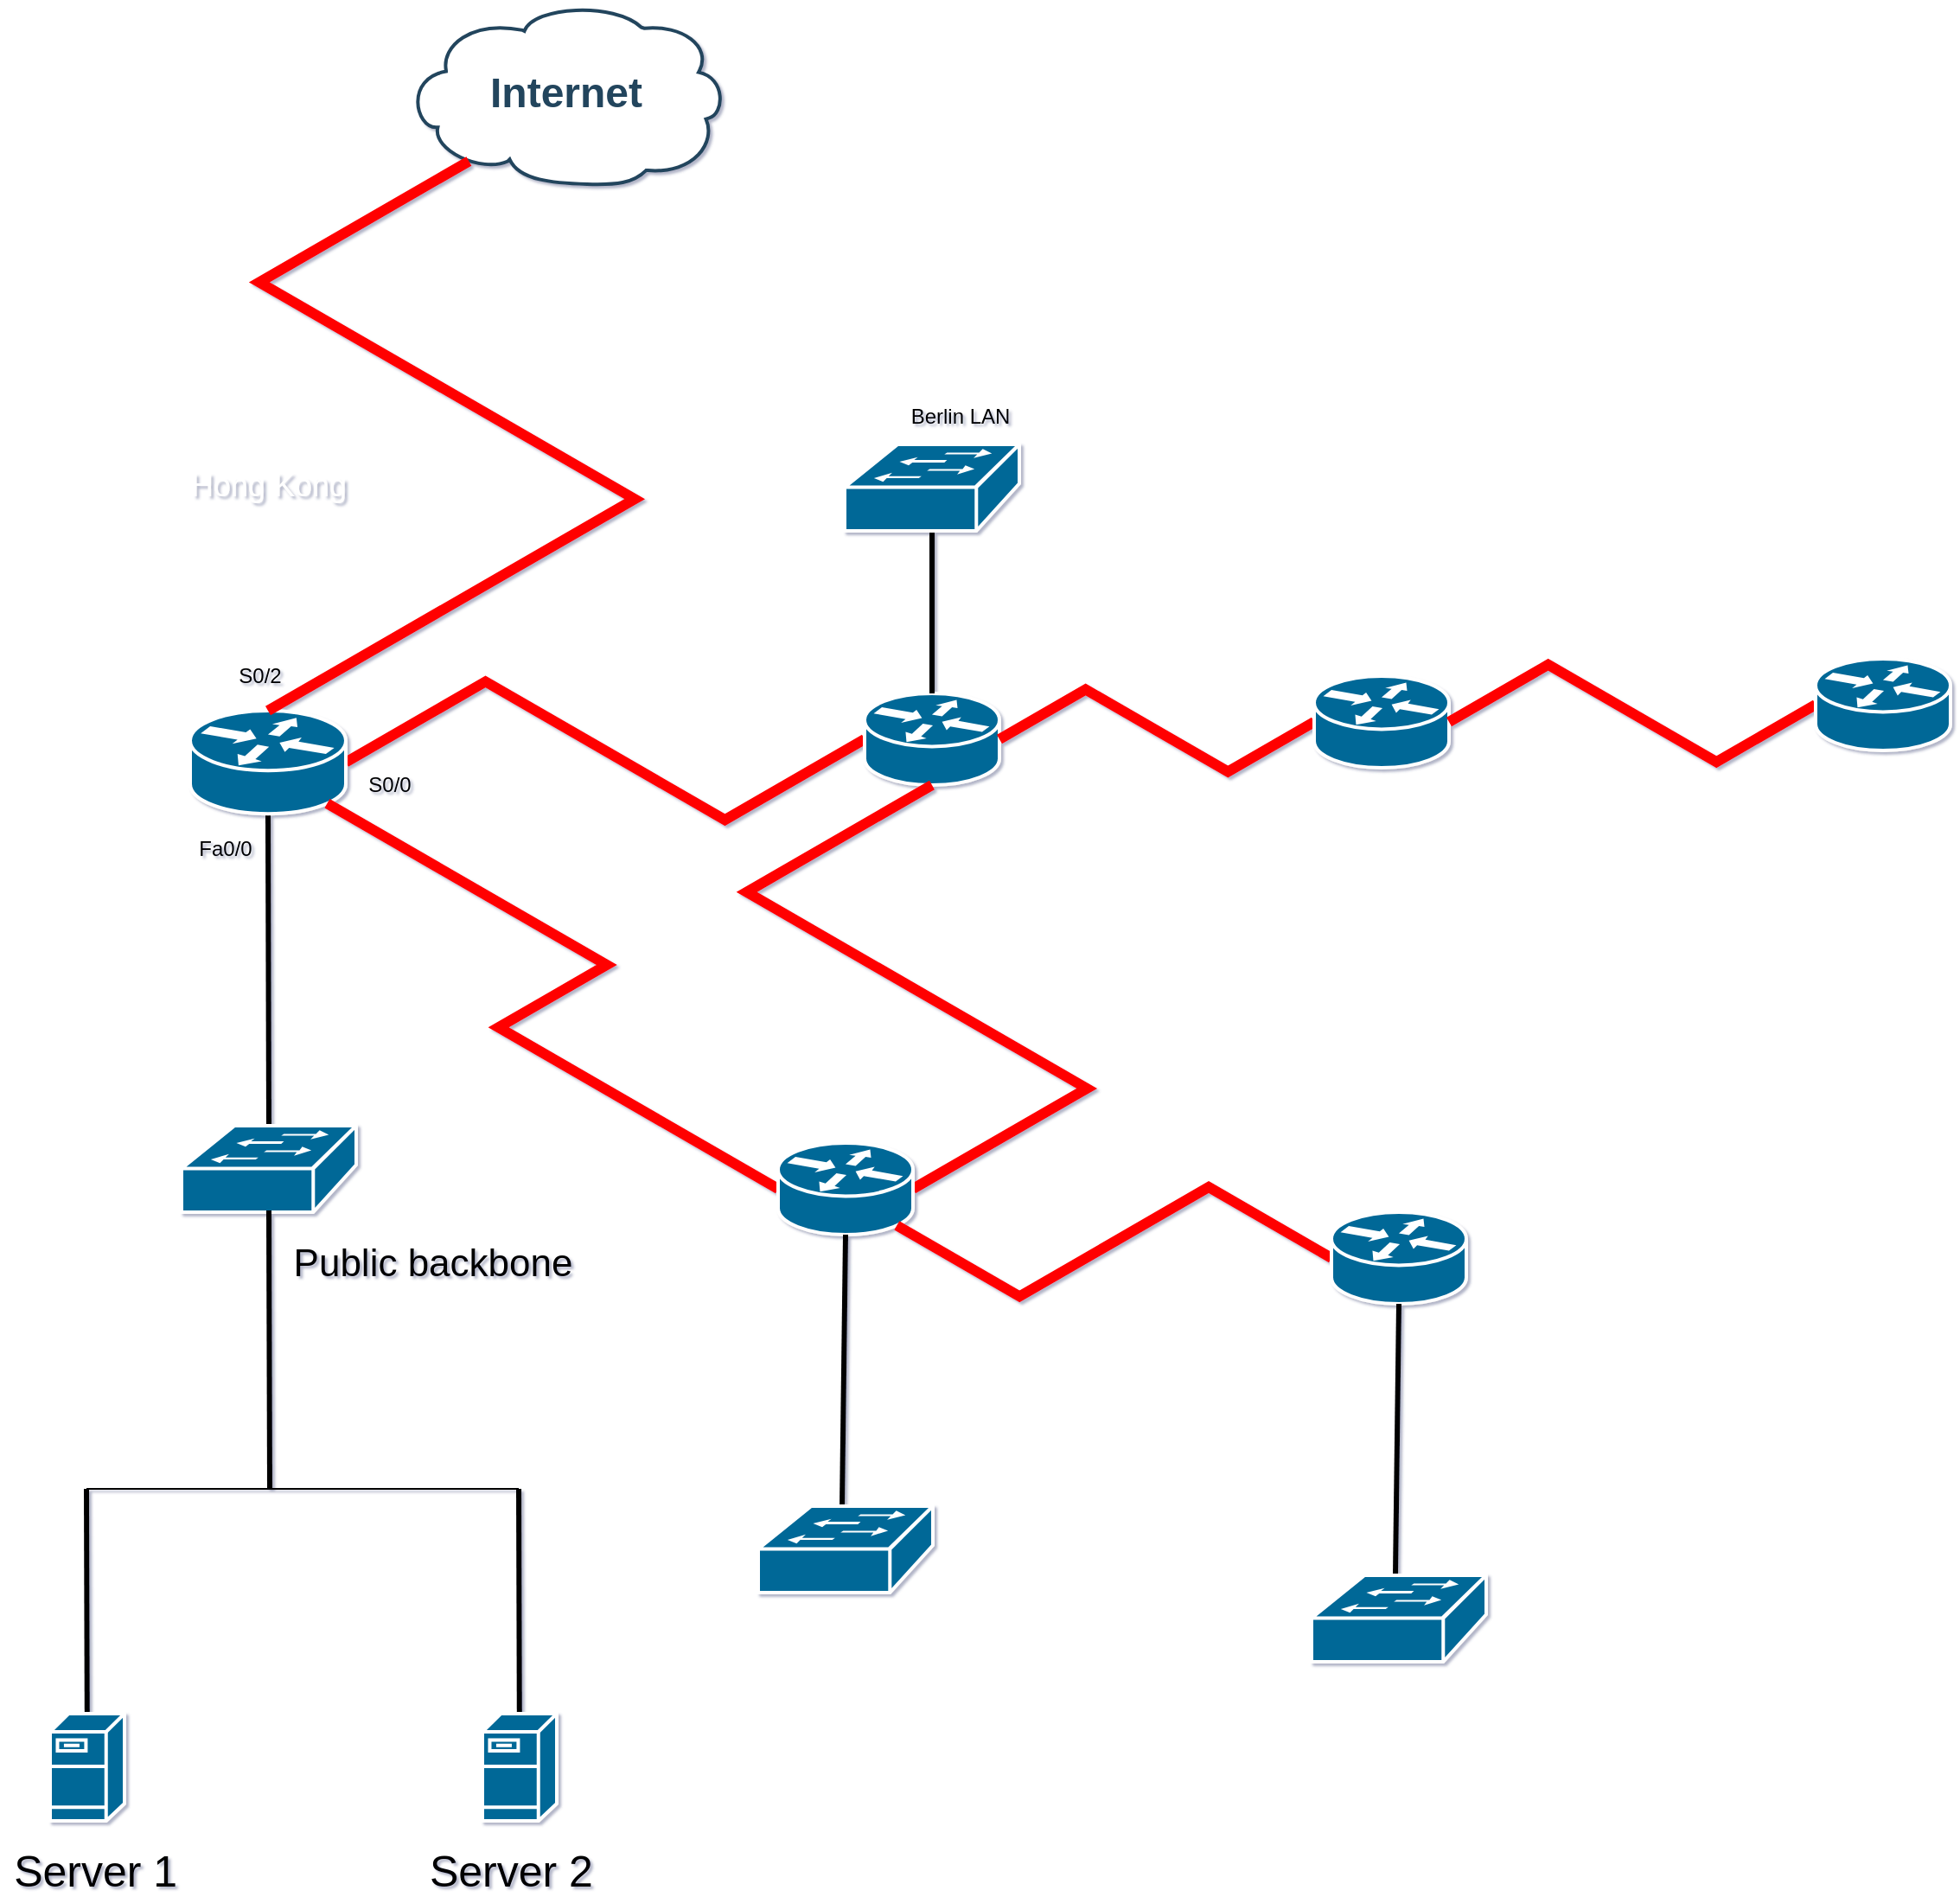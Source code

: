 <mxfile version="15.0.6" type="github">
  <diagram id="6a731a19-8d31-9384-78a2-239565b7b9f0" name="Page-1">
    <mxGraphModel dx="1368" dy="932" grid="1" gridSize="10" guides="1" tooltips="1" connect="1" arrows="1" fold="1" page="1" pageScale="1" pageWidth="827" pageHeight="1169" background="#FFFFFF" math="0" shadow="1">
      <root>
        <mxCell id="0" />
        <mxCell id="1" parent="0" />
        <mxCell id="2109" value="Internet" style="shape=mxgraph.cisco.storage.cloud;html=1;dashed=0;strokeColor=#23445D;fillColor=#ffffff;strokeWidth=2;fontFamily=Helvetica;fontSize=24;fontColor=#23445D;align=center;fontStyle=1;" parent="1" vertex="1">
          <mxGeometry x="-506" y="320" width="186" height="106" as="geometry" />
        </mxCell>
        <mxCell id="c4lGojqJKpCKbWzkQoi--2260" style="edgeStyle=isometricEdgeStyle;orthogonalLoop=1;jettySize=auto;html=1;exitX=1;exitY=0.5;exitDx=0;exitDy=0;exitPerimeter=0;entryX=0;entryY=0.5;entryDx=0;entryDy=0;entryPerimeter=0;fillColor=#e51400;rounded=0;strokeWidth=6;endArrow=none;endFill=0;strokeColor=#FF0000;" parent="1" source="c4lGojqJKpCKbWzkQoi--2258" target="c4lGojqJKpCKbWzkQoi--2259" edge="1">
          <mxGeometry relative="1" as="geometry" />
        </mxCell>
        <mxCell id="c4lGojqJKpCKbWzkQoi--2262" style="edgeStyle=none;rounded=0;orthogonalLoop=1;jettySize=auto;html=1;exitX=0.5;exitY=1;exitDx=0;exitDy=0;exitPerimeter=0;entryX=0.5;entryY=0;entryDx=0;entryDy=0;entryPerimeter=0;endArrow=none;endFill=0;strokeWidth=3;" parent="1" source="c4lGojqJKpCKbWzkQoi--2258" target="c4lGojqJKpCKbWzkQoi--2261" edge="1">
          <mxGeometry relative="1" as="geometry" />
        </mxCell>
        <mxCell id="c4lGojqJKpCKbWzkQoi--2258" value="&lt;br&gt;" style="shape=mxgraph.cisco.routers.router;html=1;pointerEvents=1;dashed=0;fillColor=#036897;strokeColor=#ffffff;strokeWidth=2;verticalLabelPosition=bottom;verticalAlign=top;align=center;outlineConnect=0;" parent="1" vertex="1">
          <mxGeometry x="-630" y="730" width="90" height="59.62" as="geometry" />
        </mxCell>
        <mxCell id="c4lGojqJKpCKbWzkQoi--2259" value="" style="shape=mxgraph.cisco.routers.router;html=1;pointerEvents=1;dashed=0;fillColor=#036897;strokeColor=#ffffff;strokeWidth=2;verticalLabelPosition=bottom;verticalAlign=top;align=center;outlineConnect=0;" parent="1" vertex="1">
          <mxGeometry x="-240" y="720" width="78" height="53" as="geometry" />
        </mxCell>
        <mxCell id="c4lGojqJKpCKbWzkQoi--2261" value="" style="shape=mxgraph.cisco.switches.workgroup_switch;html=1;pointerEvents=1;dashed=0;fillColor=#036897;strokeColor=#ffffff;strokeWidth=2;verticalLabelPosition=bottom;verticalAlign=top;align=center;outlineConnect=0;" parent="1" vertex="1">
          <mxGeometry x="-635" y="970" width="101" height="50" as="geometry" />
        </mxCell>
        <mxCell id="c4lGojqJKpCKbWzkQoi--2263" value="&lt;font style=&quot;font-size: 18px&quot;&gt;Hong Kong&lt;/font&gt;" style="text;html=1;align=center;verticalAlign=middle;resizable=0;points=[];autosize=1;strokeColor=none;fillColor=none;fontColor=#FFFFFF;" parent="1" vertex="1">
          <mxGeometry x="-640" y="590" width="110" height="20" as="geometry" />
        </mxCell>
        <mxCell id="c4lGojqJKpCKbWzkQoi--2264" value="&lt;font color=&quot;#000000&quot;&gt;S0/0&lt;/font&gt;" style="text;html=1;align=center;verticalAlign=middle;resizable=0;points=[];autosize=1;strokeColor=none;fillColor=none;fontColor=#FFFFFF;" parent="1" vertex="1">
          <mxGeometry x="-535" y="763" width="40" height="20" as="geometry" />
        </mxCell>
        <mxCell id="c4lGojqJKpCKbWzkQoi--2265" value="&lt;font color=&quot;#000000&quot;&gt;Fa0/0&lt;br&gt;&lt;/font&gt;" style="text;html=1;align=center;verticalAlign=middle;resizable=0;points=[];autosize=1;strokeColor=none;fillColor=none;fontColor=#FFFFFF;" parent="1" vertex="1">
          <mxGeometry x="-635" y="800" width="50" height="20" as="geometry" />
        </mxCell>
        <mxCell id="c4lGojqJKpCKbWzkQoi--2276" style="edgeStyle=isometricEdgeStyle;orthogonalLoop=1;jettySize=auto;html=1;entryX=0.2;entryY=0.87;entryDx=0;entryDy=0;entryPerimeter=0;fillColor=#e51400;rounded=0;strokeWidth=6;endArrow=none;endFill=0;strokeColor=#FF0000;exitX=0.5;exitY=0;exitDx=0;exitDy=0;exitPerimeter=0;" parent="1" source="c4lGojqJKpCKbWzkQoi--2258" target="2109" edge="1">
          <mxGeometry relative="1" as="geometry">
            <mxPoint x="-660" y="558.36" as="sourcePoint" />
            <mxPoint x="-400" y="555.05" as="targetPoint" />
            <Array as="points">
              <mxPoint x="-490" y="540" />
              <mxPoint x="-620" y="600" />
            </Array>
          </mxGeometry>
        </mxCell>
        <mxCell id="c4lGojqJKpCKbWzkQoi--2277" value="&lt;font color=&quot;#000000&quot;&gt;S0/2&lt;/font&gt;" style="text;html=1;align=center;verticalAlign=middle;resizable=0;points=[];autosize=1;strokeColor=none;fillColor=none;fontColor=#FFFFFF;" parent="1" vertex="1">
          <mxGeometry x="-610" y="700" width="40" height="20" as="geometry" />
        </mxCell>
        <mxCell id="aU3ZCahUFVCo1CLFpH7x-2109" style="edgeStyle=none;rounded=0;orthogonalLoop=1;jettySize=auto;html=1;exitX=0.5;exitY=0.98;exitDx=0;exitDy=0;exitPerimeter=0;endArrow=none;endFill=0;strokeWidth=3;" edge="1" parent="1" source="c4lGojqJKpCKbWzkQoi--2261">
          <mxGeometry relative="1" as="geometry">
            <mxPoint x="-587" y="1020.0" as="sourcePoint" />
            <mxPoint x="-584" y="1180" as="targetPoint" />
          </mxGeometry>
        </mxCell>
        <mxCell id="aU3ZCahUFVCo1CLFpH7x-2110" value="" style="endArrow=none;html=1;" edge="1" parent="1">
          <mxGeometry width="50" height="50" relative="1" as="geometry">
            <mxPoint x="-690" y="1180" as="sourcePoint" />
            <mxPoint x="-440" y="1180" as="targetPoint" />
          </mxGeometry>
        </mxCell>
        <mxCell id="aU3ZCahUFVCo1CLFpH7x-2111" style="edgeStyle=none;rounded=0;orthogonalLoop=1;jettySize=auto;html=1;exitX=0.5;exitY=0.98;exitDx=0;exitDy=0;exitPerimeter=0;endArrow=none;endFill=0;strokeWidth=3;" edge="1" parent="1" target="aU3ZCahUFVCo1CLFpH7x-2114">
          <mxGeometry relative="1" as="geometry">
            <mxPoint x="-440" y="1180" as="sourcePoint" />
            <mxPoint x="-439.5" y="1341" as="targetPoint" />
          </mxGeometry>
        </mxCell>
        <mxCell id="aU3ZCahUFVCo1CLFpH7x-2112" style="edgeStyle=none;rounded=0;orthogonalLoop=1;jettySize=auto;html=1;exitX=0.5;exitY=0.98;exitDx=0;exitDy=0;exitPerimeter=0;endArrow=none;endFill=0;strokeWidth=3;" edge="1" parent="1" target="aU3ZCahUFVCo1CLFpH7x-2113">
          <mxGeometry relative="1" as="geometry">
            <mxPoint x="-690" y="1180" as="sourcePoint" />
            <mxPoint x="-689.5" y="1341" as="targetPoint" />
          </mxGeometry>
        </mxCell>
        <mxCell id="aU3ZCahUFVCo1CLFpH7x-2113" value="" style="shape=mxgraph.cisco.servers.fileserver;html=1;pointerEvents=1;dashed=0;fillColor=#036897;strokeColor=#ffffff;strokeWidth=2;verticalLabelPosition=bottom;verticalAlign=top;align=center;outlineConnect=0;" vertex="1" parent="1">
          <mxGeometry x="-711" y="1310" width="43" height="62" as="geometry" />
        </mxCell>
        <mxCell id="aU3ZCahUFVCo1CLFpH7x-2114" value="" style="shape=mxgraph.cisco.servers.fileserver;html=1;pointerEvents=1;dashed=0;fillColor=#036897;strokeColor=#ffffff;strokeWidth=2;verticalLabelPosition=bottom;verticalAlign=top;align=center;outlineConnect=0;" vertex="1" parent="1">
          <mxGeometry x="-461" y="1310" width="43" height="62" as="geometry" />
        </mxCell>
        <mxCell id="aU3ZCahUFVCo1CLFpH7x-2115" value="&lt;font style=&quot;font-size: 22px&quot;&gt;&amp;nbsp; &amp;nbsp; &amp;nbsp; &amp;nbsp; &amp;nbsp; &amp;nbsp; &amp;nbsp; &amp;nbsp; &amp;nbsp; Public backbone&lt;/font&gt;" style="text;html=1;align=center;verticalAlign=middle;resizable=0;points=[];autosize=1;strokeColor=none;fillColor=none;" vertex="1" parent="1">
          <mxGeometry x="-690" y="1040" width="290" height="20" as="geometry" />
        </mxCell>
        <mxCell id="aU3ZCahUFVCo1CLFpH7x-2116" value="&lt;font style=&quot;font-size: 25px&quot;&gt;Server 1&amp;nbsp; &amp;nbsp; &amp;nbsp; &amp;nbsp; &amp;nbsp; &amp;nbsp; &amp;nbsp; &amp;nbsp; &amp;nbsp; &amp;nbsp; &amp;nbsp;Server 2&lt;/font&gt;" style="text;html=1;align=center;verticalAlign=middle;resizable=0;points=[];autosize=1;strokeColor=none;fillColor=none;" vertex="1" parent="1">
          <mxGeometry x="-740" y="1390" width="350" height="20" as="geometry" />
        </mxCell>
        <mxCell id="aU3ZCahUFVCo1CLFpH7x-2118" style="edgeStyle=isometricEdgeStyle;orthogonalLoop=1;jettySize=auto;html=1;exitX=1;exitY=0.5;exitDx=0;exitDy=0;exitPerimeter=0;fillColor=#e51400;rounded=0;strokeWidth=6;endArrow=none;endFill=0;strokeColor=#FF0000;entryX=0;entryY=0.5;entryDx=0;entryDy=0;entryPerimeter=0;" edge="1" parent="1" source="c4lGojqJKpCKbWzkQoi--2259" target="aU3ZCahUFVCo1CLFpH7x-2119">
          <mxGeometry relative="1" as="geometry">
            <mxPoint x="-340" y="811.66" as="sourcePoint" />
            <mxPoint y="770" as="targetPoint" />
          </mxGeometry>
        </mxCell>
        <mxCell id="aU3ZCahUFVCo1CLFpH7x-2119" value="" style="shape=mxgraph.cisco.routers.router;html=1;pointerEvents=1;dashed=0;fillColor=#036897;strokeColor=#ffffff;strokeWidth=2;verticalLabelPosition=bottom;verticalAlign=top;align=center;outlineConnect=0;" vertex="1" parent="1">
          <mxGeometry x="20" y="710" width="78" height="53" as="geometry" />
        </mxCell>
        <mxCell id="aU3ZCahUFVCo1CLFpH7x-2122" style="edgeStyle=isometricEdgeStyle;orthogonalLoop=1;jettySize=auto;html=1;fillColor=#e51400;rounded=0;strokeWidth=6;endArrow=none;endFill=0;strokeColor=#FF0000;entryX=0.5;entryY=1;entryDx=0;entryDy=0;entryPerimeter=0;exitX=1;exitY=0.5;exitDx=0;exitDy=0;exitPerimeter=0;" edge="1" parent="1" source="aU3ZCahUFVCo1CLFpH7x-2123" target="c4lGojqJKpCKbWzkQoi--2259">
          <mxGeometry relative="1" as="geometry">
            <mxPoint x="-260" y="1020" as="sourcePoint" />
            <mxPoint x="-250" y="790" as="targetPoint" />
            <Array as="points">
              <mxPoint x="-230" y="880" />
              <mxPoint x="-250" y="900" />
              <mxPoint x="-369.94" y="1023.89" />
            </Array>
          </mxGeometry>
        </mxCell>
        <mxCell id="aU3ZCahUFVCo1CLFpH7x-2128" style="edgeStyle=isometricEdgeStyle;rounded=0;orthogonalLoop=1;jettySize=auto;html=1;exitX=0;exitY=0.5;exitDx=0;exitDy=0;exitPerimeter=0;entryX=0.88;entryY=0.9;entryDx=0;entryDy=0;entryPerimeter=0;elbow=vertical;strokeColor=#FF0000;strokeWidth=6;endArrow=none;endFill=0;" edge="1" parent="1" source="aU3ZCahUFVCo1CLFpH7x-2123" target="c4lGojqJKpCKbWzkQoi--2258">
          <mxGeometry relative="1" as="geometry" />
        </mxCell>
        <mxCell id="aU3ZCahUFVCo1CLFpH7x-2123" value="" style="shape=mxgraph.cisco.routers.router;html=1;pointerEvents=1;dashed=0;fillColor=#036897;strokeColor=#ffffff;strokeWidth=2;verticalLabelPosition=bottom;verticalAlign=top;align=center;outlineConnect=0;" vertex="1" parent="1">
          <mxGeometry x="-290" y="980" width="78" height="53" as="geometry" />
        </mxCell>
        <mxCell id="aU3ZCahUFVCo1CLFpH7x-2129" style="edgeStyle=isometricEdgeStyle;orthogonalLoop=1;jettySize=auto;html=1;fillColor=#e51400;rounded=0;strokeWidth=6;endArrow=none;endFill=0;strokeColor=#FF0000;exitX=1;exitY=0.5;exitDx=0;exitDy=0;exitPerimeter=0;entryX=0;entryY=0.5;entryDx=0;entryDy=0;entryPerimeter=0;" edge="1" parent="1" source="aU3ZCahUFVCo1CLFpH7x-2119" target="aU3ZCahUFVCo1CLFpH7x-2137">
          <mxGeometry relative="1" as="geometry">
            <mxPoint x="80" y="770" as="sourcePoint" />
            <mxPoint x="310" y="720" as="targetPoint" />
          </mxGeometry>
        </mxCell>
        <mxCell id="aU3ZCahUFVCo1CLFpH7x-2130" style="edgeStyle=isometricEdgeStyle;orthogonalLoop=1;jettySize=auto;html=1;exitX=0.88;exitY=0.9;exitDx=0;exitDy=0;exitPerimeter=0;fillColor=#e51400;rounded=0;strokeWidth=6;endArrow=none;endFill=0;strokeColor=#FF0000;elbow=vertical;entryX=0;entryY=0.5;entryDx=0;entryDy=0;entryPerimeter=0;" edge="1" parent="1" source="aU3ZCahUFVCo1CLFpH7x-2123" target="aU3ZCahUFVCo1CLFpH7x-2132">
          <mxGeometry relative="1" as="geometry">
            <mxPoint x="-220" y="1084.72" as="sourcePoint" />
            <mxPoint x="40" y="1050" as="targetPoint" />
          </mxGeometry>
        </mxCell>
        <mxCell id="aU3ZCahUFVCo1CLFpH7x-2132" value="" style="shape=mxgraph.cisco.routers.router;html=1;pointerEvents=1;dashed=0;fillColor=#036897;strokeColor=#ffffff;strokeWidth=2;verticalLabelPosition=bottom;verticalAlign=top;align=center;outlineConnect=0;" vertex="1" parent="1">
          <mxGeometry x="30" y="1020" width="78" height="53" as="geometry" />
        </mxCell>
        <mxCell id="aU3ZCahUFVCo1CLFpH7x-2137" value="" style="shape=mxgraph.cisco.routers.router;html=1;pointerEvents=1;dashed=0;fillColor=#036897;strokeColor=#ffffff;strokeWidth=2;verticalLabelPosition=bottom;verticalAlign=top;align=center;outlineConnect=0;" vertex="1" parent="1">
          <mxGeometry x="310" y="700" width="78" height="53" as="geometry" />
        </mxCell>
        <mxCell id="aU3ZCahUFVCo1CLFpH7x-2143" style="edgeStyle=none;rounded=0;orthogonalLoop=1;jettySize=auto;html=1;exitX=0.5;exitY=0.98;exitDx=0;exitDy=0;exitPerimeter=0;endArrow=none;endFill=0;strokeWidth=3;entryX=0.5;entryY=0;entryDx=0;entryDy=0;entryPerimeter=0;" edge="1" parent="1" source="aU3ZCahUFVCo1CLFpH7x-2145" target="c4lGojqJKpCKbWzkQoi--2259">
          <mxGeometry relative="1" as="geometry">
            <mxPoint x="-202" y="590" as="sourcePoint" />
            <mxPoint x="-201.596" y="720" as="targetPoint" />
          </mxGeometry>
        </mxCell>
        <mxCell id="aU3ZCahUFVCo1CLFpH7x-2145" value="" style="shape=mxgraph.cisco.switches.workgroup_switch;html=1;pointerEvents=1;dashed=0;fillColor=#036897;strokeColor=#ffffff;strokeWidth=2;verticalLabelPosition=bottom;verticalAlign=top;align=center;outlineConnect=0;" vertex="1" parent="1">
          <mxGeometry x="-251.5" y="576" width="101" height="50" as="geometry" />
        </mxCell>
        <mxCell id="aU3ZCahUFVCo1CLFpH7x-2146" style="edgeStyle=none;rounded=0;orthogonalLoop=1;jettySize=auto;html=1;exitX=0.5;exitY=0;exitDx=0;exitDy=0;exitPerimeter=0;endArrow=none;endFill=0;strokeColor=#000000;strokeWidth=1;" edge="1" parent="1" source="aU3ZCahUFVCo1CLFpH7x-2145" target="aU3ZCahUFVCo1CLFpH7x-2145">
          <mxGeometry relative="1" as="geometry" />
        </mxCell>
        <mxCell id="aU3ZCahUFVCo1CLFpH7x-2148" style="edgeStyle=none;rounded=0;orthogonalLoop=1;jettySize=auto;html=1;exitX=0.5;exitY=1;exitDx=0;exitDy=0;exitPerimeter=0;endArrow=none;endFill=0;strokeWidth=3;" edge="1" parent="1" source="aU3ZCahUFVCo1CLFpH7x-2123">
          <mxGeometry relative="1" as="geometry">
            <mxPoint x="-253.5" y="1070" as="sourcePoint" />
            <mxPoint x="-253" y="1190" as="targetPoint" />
          </mxGeometry>
        </mxCell>
        <mxCell id="aU3ZCahUFVCo1CLFpH7x-2149" value="" style="shape=mxgraph.cisco.switches.workgroup_switch;html=1;pointerEvents=1;dashed=0;fillColor=#036897;strokeColor=#ffffff;strokeWidth=2;verticalLabelPosition=bottom;verticalAlign=top;align=center;outlineConnect=0;" vertex="1" parent="1">
          <mxGeometry x="-301.5" y="1190" width="101" height="50" as="geometry" />
        </mxCell>
        <mxCell id="aU3ZCahUFVCo1CLFpH7x-2150" style="edgeStyle=none;rounded=0;orthogonalLoop=1;jettySize=auto;html=1;exitX=0.5;exitY=1;exitDx=0;exitDy=0;exitPerimeter=0;endArrow=none;endFill=0;strokeWidth=3;" edge="1" parent="1">
          <mxGeometry relative="1" as="geometry">
            <mxPoint x="69" y="1073" as="sourcePoint" />
            <mxPoint x="67" y="1230" as="targetPoint" />
          </mxGeometry>
        </mxCell>
        <mxCell id="aU3ZCahUFVCo1CLFpH7x-2151" value="" style="shape=mxgraph.cisco.switches.workgroup_switch;html=1;pointerEvents=1;dashed=0;fillColor=#036897;strokeColor=#ffffff;strokeWidth=2;verticalLabelPosition=bottom;verticalAlign=top;align=center;outlineConnect=0;" vertex="1" parent="1">
          <mxGeometry x="18.5" y="1230" width="101" height="50" as="geometry" />
        </mxCell>
        <mxCell id="aU3ZCahUFVCo1CLFpH7x-2152" value="Berlin LAN" style="text;html=1;align=center;verticalAlign=middle;resizable=0;points=[];autosize=1;strokeColor=none;fillColor=none;" vertex="1" parent="1">
          <mxGeometry x="-220.5" y="550" width="70" height="20" as="geometry" />
        </mxCell>
      </root>
    </mxGraphModel>
  </diagram>
</mxfile>
